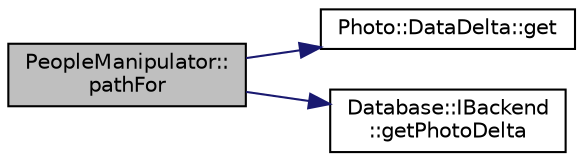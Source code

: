 digraph "PeopleManipulator::pathFor"
{
 // LATEX_PDF_SIZE
  edge [fontname="Helvetica",fontsize="10",labelfontname="Helvetica",labelfontsize="10"];
  node [fontname="Helvetica",fontsize="10",shape=record];
  rankdir="LR";
  Node1 [label="PeopleManipulator::\lpathFor",height=0.2,width=0.4,color="black", fillcolor="grey75", style="filled", fontcolor="black",tooltip=" "];
  Node1 -> Node2 [color="midnightblue",fontsize="10",style="solid",fontname="Helvetica"];
  Node2 [label="Photo::DataDelta::get",height=0.2,width=0.4,color="black", fillcolor="white", style="filled",URL="$class_photo_1_1_data_delta.html#a0e66161143f9a45b90df50f28fdb3444",tooltip=" "];
  Node1 -> Node3 [color="midnightblue",fontsize="10",style="solid",fontname="Helvetica"];
  Node3 [label="Database::IBackend\l::getPhotoDelta",height=0.2,width=0.4,color="black", fillcolor="white", style="filled",URL="$struct_database_1_1_i_backend.html#a439e4f41fce9b9d813000bbcb4c59523",tooltip=" "];
}
